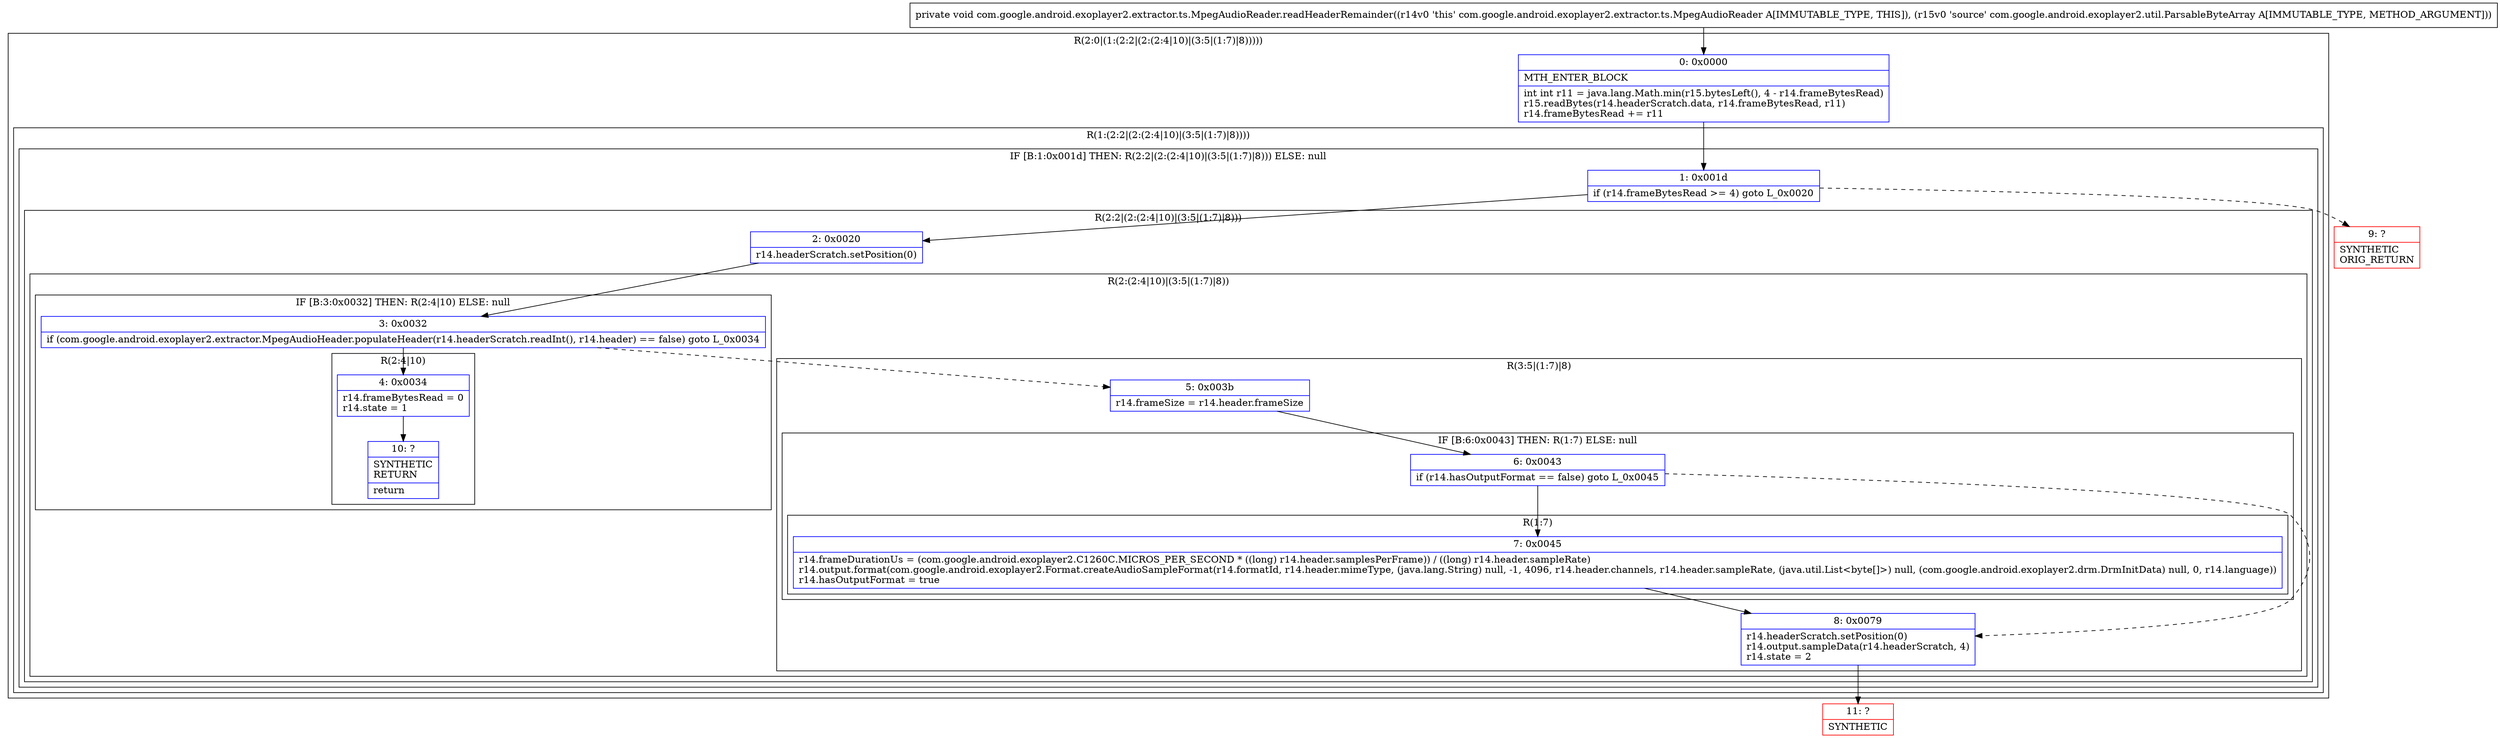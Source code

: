 digraph "CFG forcom.google.android.exoplayer2.extractor.ts.MpegAudioReader.readHeaderRemainder(Lcom\/google\/android\/exoplayer2\/util\/ParsableByteArray;)V" {
subgraph cluster_Region_661806957 {
label = "R(2:0|(1:(2:2|(2:(2:4|10)|(3:5|(1:7)|8)))))";
node [shape=record,color=blue];
Node_0 [shape=record,label="{0\:\ 0x0000|MTH_ENTER_BLOCK\l|int int r11 = java.lang.Math.min(r15.bytesLeft(), 4 \- r14.frameBytesRead)\lr15.readBytes(r14.headerScratch.data, r14.frameBytesRead, r11)\lr14.frameBytesRead += r11\l}"];
subgraph cluster_Region_863441774 {
label = "R(1:(2:2|(2:(2:4|10)|(3:5|(1:7)|8))))";
node [shape=record,color=blue];
subgraph cluster_IfRegion_1981343580 {
label = "IF [B:1:0x001d] THEN: R(2:2|(2:(2:4|10)|(3:5|(1:7)|8))) ELSE: null";
node [shape=record,color=blue];
Node_1 [shape=record,label="{1\:\ 0x001d|if (r14.frameBytesRead \>= 4) goto L_0x0020\l}"];
subgraph cluster_Region_637700061 {
label = "R(2:2|(2:(2:4|10)|(3:5|(1:7)|8)))";
node [shape=record,color=blue];
Node_2 [shape=record,label="{2\:\ 0x0020|r14.headerScratch.setPosition(0)\l}"];
subgraph cluster_Region_1531798064 {
label = "R(2:(2:4|10)|(3:5|(1:7)|8))";
node [shape=record,color=blue];
subgraph cluster_IfRegion_1353377364 {
label = "IF [B:3:0x0032] THEN: R(2:4|10) ELSE: null";
node [shape=record,color=blue];
Node_3 [shape=record,label="{3\:\ 0x0032|if (com.google.android.exoplayer2.extractor.MpegAudioHeader.populateHeader(r14.headerScratch.readInt(), r14.header) == false) goto L_0x0034\l}"];
subgraph cluster_Region_1639565594 {
label = "R(2:4|10)";
node [shape=record,color=blue];
Node_4 [shape=record,label="{4\:\ 0x0034|r14.frameBytesRead = 0\lr14.state = 1\l}"];
Node_10 [shape=record,label="{10\:\ ?|SYNTHETIC\lRETURN\l|return\l}"];
}
}
subgraph cluster_Region_1396151967 {
label = "R(3:5|(1:7)|8)";
node [shape=record,color=blue];
Node_5 [shape=record,label="{5\:\ 0x003b|r14.frameSize = r14.header.frameSize\l}"];
subgraph cluster_IfRegion_1666921003 {
label = "IF [B:6:0x0043] THEN: R(1:7) ELSE: null";
node [shape=record,color=blue];
Node_6 [shape=record,label="{6\:\ 0x0043|if (r14.hasOutputFormat == false) goto L_0x0045\l}"];
subgraph cluster_Region_1690628178 {
label = "R(1:7)";
node [shape=record,color=blue];
Node_7 [shape=record,label="{7\:\ 0x0045|r14.frameDurationUs = (com.google.android.exoplayer2.C1260C.MICROS_PER_SECOND * ((long) r14.header.samplesPerFrame)) \/ ((long) r14.header.sampleRate)\lr14.output.format(com.google.android.exoplayer2.Format.createAudioSampleFormat(r14.formatId, r14.header.mimeType, (java.lang.String) null, \-1, 4096, r14.header.channels, r14.header.sampleRate, (java.util.List\<byte[]\>) null, (com.google.android.exoplayer2.drm.DrmInitData) null, 0, r14.language))\lr14.hasOutputFormat = true\l}"];
}
}
Node_8 [shape=record,label="{8\:\ 0x0079|r14.headerScratch.setPosition(0)\lr14.output.sampleData(r14.headerScratch, 4)\lr14.state = 2\l}"];
}
}
}
}
}
}
Node_9 [shape=record,color=red,label="{9\:\ ?|SYNTHETIC\lORIG_RETURN\l}"];
Node_11 [shape=record,color=red,label="{11\:\ ?|SYNTHETIC\l}"];
MethodNode[shape=record,label="{private void com.google.android.exoplayer2.extractor.ts.MpegAudioReader.readHeaderRemainder((r14v0 'this' com.google.android.exoplayer2.extractor.ts.MpegAudioReader A[IMMUTABLE_TYPE, THIS]), (r15v0 'source' com.google.android.exoplayer2.util.ParsableByteArray A[IMMUTABLE_TYPE, METHOD_ARGUMENT])) }"];
MethodNode -> Node_0;
Node_0 -> Node_1;
Node_1 -> Node_2;
Node_1 -> Node_9[style=dashed];
Node_2 -> Node_3;
Node_3 -> Node_4;
Node_3 -> Node_5[style=dashed];
Node_4 -> Node_10;
Node_5 -> Node_6;
Node_6 -> Node_7;
Node_6 -> Node_8[style=dashed];
Node_7 -> Node_8;
Node_8 -> Node_11;
}

